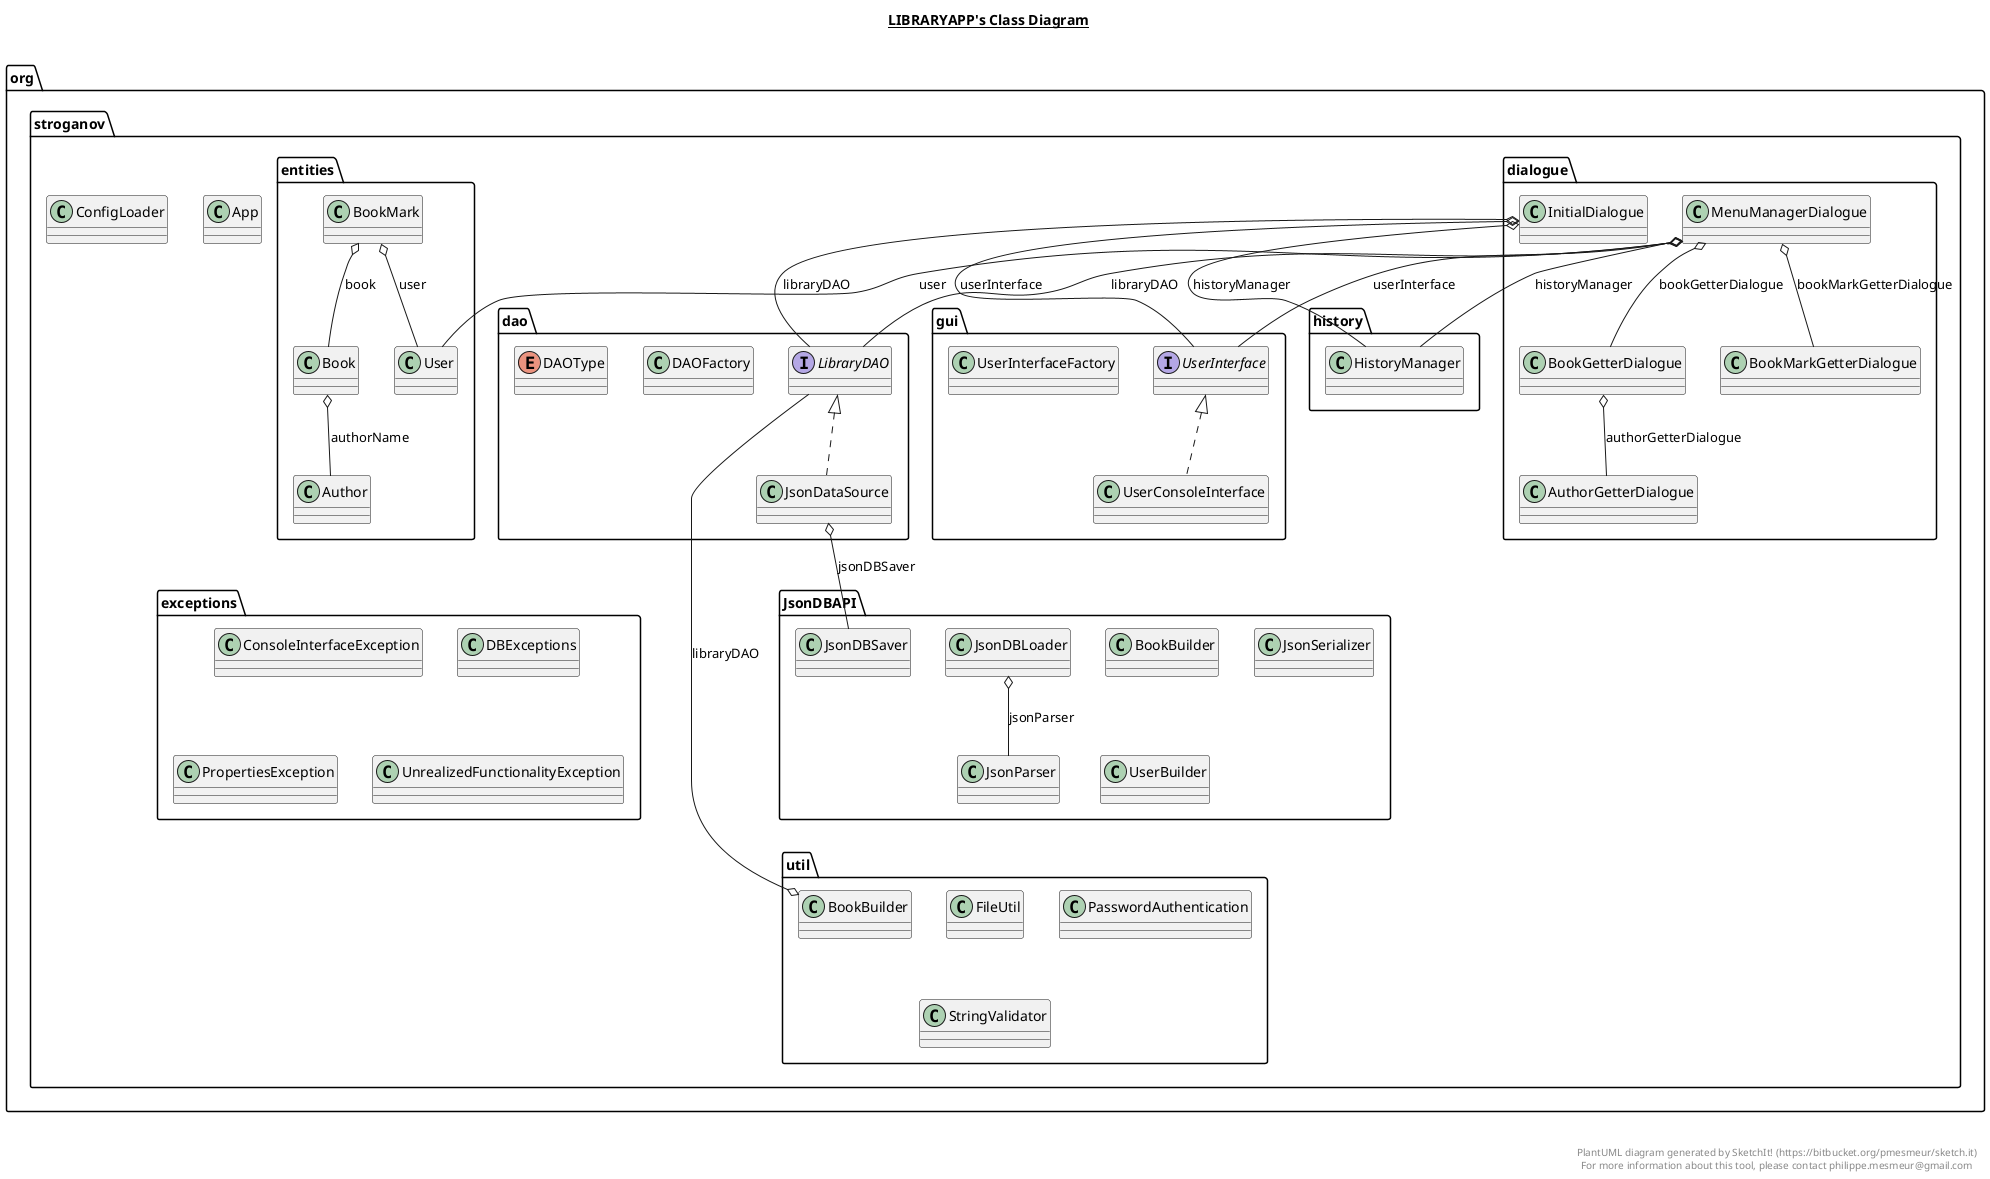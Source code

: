 @startuml

title __LIBRARYAPP's Class Diagram__\n

  namespace org.stroganov {
    class org.stroganov.App {
    }
  }
  

  namespace org.stroganov {
    class org.stroganov.ConfigLoader {
    }
  }
  

  namespace org.stroganov {
    namespace JsonDBAPI {
      class org.stroganov.JsonDBAPI.BookBuilder {
      }
    }
  }
  

  namespace org.stroganov {
    namespace JsonDBAPI {
      class org.stroganov.JsonDBAPI.JsonDBLoader {
      }
    }
  }
  

  namespace org.stroganov {
    namespace JsonDBAPI {
      class org.stroganov.JsonDBAPI.JsonDBSaver {
      }
    }
  }
  

  namespace org.stroganov {
    namespace JsonDBAPI {
      class org.stroganov.JsonDBAPI.JsonParser {
      }
    }
  }
  

  namespace org.stroganov {
    namespace JsonDBAPI {
      class org.stroganov.JsonDBAPI.JsonSerializer {
      }
    }
  }
  

  namespace org.stroganov {
    namespace JsonDBAPI {
      class org.stroganov.JsonDBAPI.UserBuilder {
      }
    }
  }
  

  namespace org.stroganov {
    namespace dao {
      class org.stroganov.dao.DAOFactory {
      }
    }
  }
  

  namespace org.stroganov {
    namespace dao {
      enum DAOType {
      }
    }
  }
  

  namespace org.stroganov {
    namespace dao {
      class org.stroganov.dao.JsonDataSource {
      }
    }
  }
  

  namespace org.stroganov {
    namespace dao {
      interface org.stroganov.dao.LibraryDAO {
      }
    }
  }
  

  namespace org.stroganov {
    namespace dialogue {
      class org.stroganov.dialogue.AuthorGetterDialogue {
      }
    }
  }
  

  namespace org.stroganov {
    namespace dialogue {
      class org.stroganov.dialogue.BookGetterDialogue {
      }
    }
  }
  

  namespace org.stroganov {
    namespace dialogue {
      class org.stroganov.dialogue.BookMarkGetterDialogue {
      }
    }
  }
  

  namespace org.stroganov {
    namespace dialogue {
      class org.stroganov.dialogue.InitialDialogue {
      }
    }
  }
  

  namespace org.stroganov {
    namespace dialogue {
      class org.stroganov.dialogue.MenuManagerDialogue {
      }
    }
  }
  

  namespace org.stroganov {
    namespace entities {
      class org.stroganov.entities.Author {
      }
    }
  }
  

  namespace org.stroganov {
    namespace entities {
      class org.stroganov.entities.Book {
      }
    }
  }
  

  namespace org.stroganov {
    namespace entities {
      class org.stroganov.entities.BookMark {
      }
    }
  }
  

  namespace org.stroganov {
    namespace entities {
      class org.stroganov.entities.User {
      }
    }
  }
  

  namespace org.stroganov {
    namespace exceptions {
      class org.stroganov.exceptions.ConsoleInterfaceException {
      }
    }
  }
  

  namespace org.stroganov {
    namespace exceptions {
      class org.stroganov.exceptions.DBExceptions {
      }
    }
  }
  

  namespace org.stroganov {
    namespace exceptions {
      class org.stroganov.exceptions.PropertiesException {
      }
    }
  }
  

  namespace org.stroganov {
    namespace exceptions {
      class org.stroganov.exceptions.UnrealizedFunctionalityException {
      }
    }
  }
  

  namespace org.stroganov {
    namespace gui {
      class org.stroganov.gui.UserConsoleInterface {
      }
    }
  }
  

  namespace org.stroganov {
    namespace gui {
      interface org.stroganov.gui.UserInterface {
      }
    }
  }
  

  namespace org.stroganov {
    namespace gui {
      class org.stroganov.gui.UserInterfaceFactory {
      }
    }
  }
  

  namespace org.stroganov {
    namespace history {
      class org.stroganov.history.HistoryManager {
      }
    }
  }
  

  namespace org.stroganov {
    namespace util {
      class org.stroganov.util.BookBuilder {
      }
    }
  }
  

  namespace org.stroganov {
    namespace util {
      class org.stroganov.util.FileUtil {
      }
    }
  }
  

  namespace org.stroganov {
    namespace util {
      class org.stroganov.util.PasswordAuthentication {
      }
    }
  }
  

  namespace org.stroganov {
    namespace util {
      class org.stroganov.util.StringValidator {
      }
    }
  }
  

  org.stroganov.JsonDBAPI.JsonDBLoader o-- org.stroganov.JsonDBAPI.JsonParser : jsonParser
  org.stroganov.dao.JsonDataSource .up.|> org.stroganov.dao.LibraryDAO
  org.stroganov.dao.JsonDataSource o-- org.stroganov.JsonDBAPI.JsonDBSaver : jsonDBSaver
  org.stroganov.dialogue.BookGetterDialogue o-- org.stroganov.dialogue.AuthorGetterDialogue : authorGetterDialogue
  org.stroganov.dialogue.InitialDialogue o-- org.stroganov.history.HistoryManager : historyManager
  org.stroganov.dialogue.InitialDialogue o-- org.stroganov.dao.LibraryDAO : libraryDAO
  org.stroganov.dialogue.InitialDialogue o-- org.stroganov.gui.UserInterface : userInterface
  org.stroganov.dialogue.MenuManagerDialogue o-- org.stroganov.dialogue.BookGetterDialogue : bookGetterDialogue
  org.stroganov.dialogue.MenuManagerDialogue o-- org.stroganov.dialogue.BookMarkGetterDialogue : bookMarkGetterDialogue
  org.stroganov.dialogue.MenuManagerDialogue o-- org.stroganov.history.HistoryManager : historyManager
  org.stroganov.dialogue.MenuManagerDialogue o-- org.stroganov.dao.LibraryDAO : libraryDAO
  org.stroganov.dialogue.MenuManagerDialogue o-- org.stroganov.entities.User : user
  org.stroganov.dialogue.MenuManagerDialogue o-- org.stroganov.gui.UserInterface : userInterface
  org.stroganov.entities.Book o-- org.stroganov.entities.Author : authorName
  org.stroganov.entities.BookMark o-- org.stroganov.entities.Book : book
  org.stroganov.entities.BookMark o-- org.stroganov.entities.User : user
  org.stroganov.gui.UserConsoleInterface .up.|> org.stroganov.gui.UserInterface
  org.stroganov.util.BookBuilder o-- org.stroganov.dao.LibraryDAO : libraryDAO


right footer


PlantUML diagram generated by SketchIt! (https://bitbucket.org/pmesmeur/sketch.it)
For more information about this tool, please contact philippe.mesmeur@gmail.com
endfooter

@enduml
